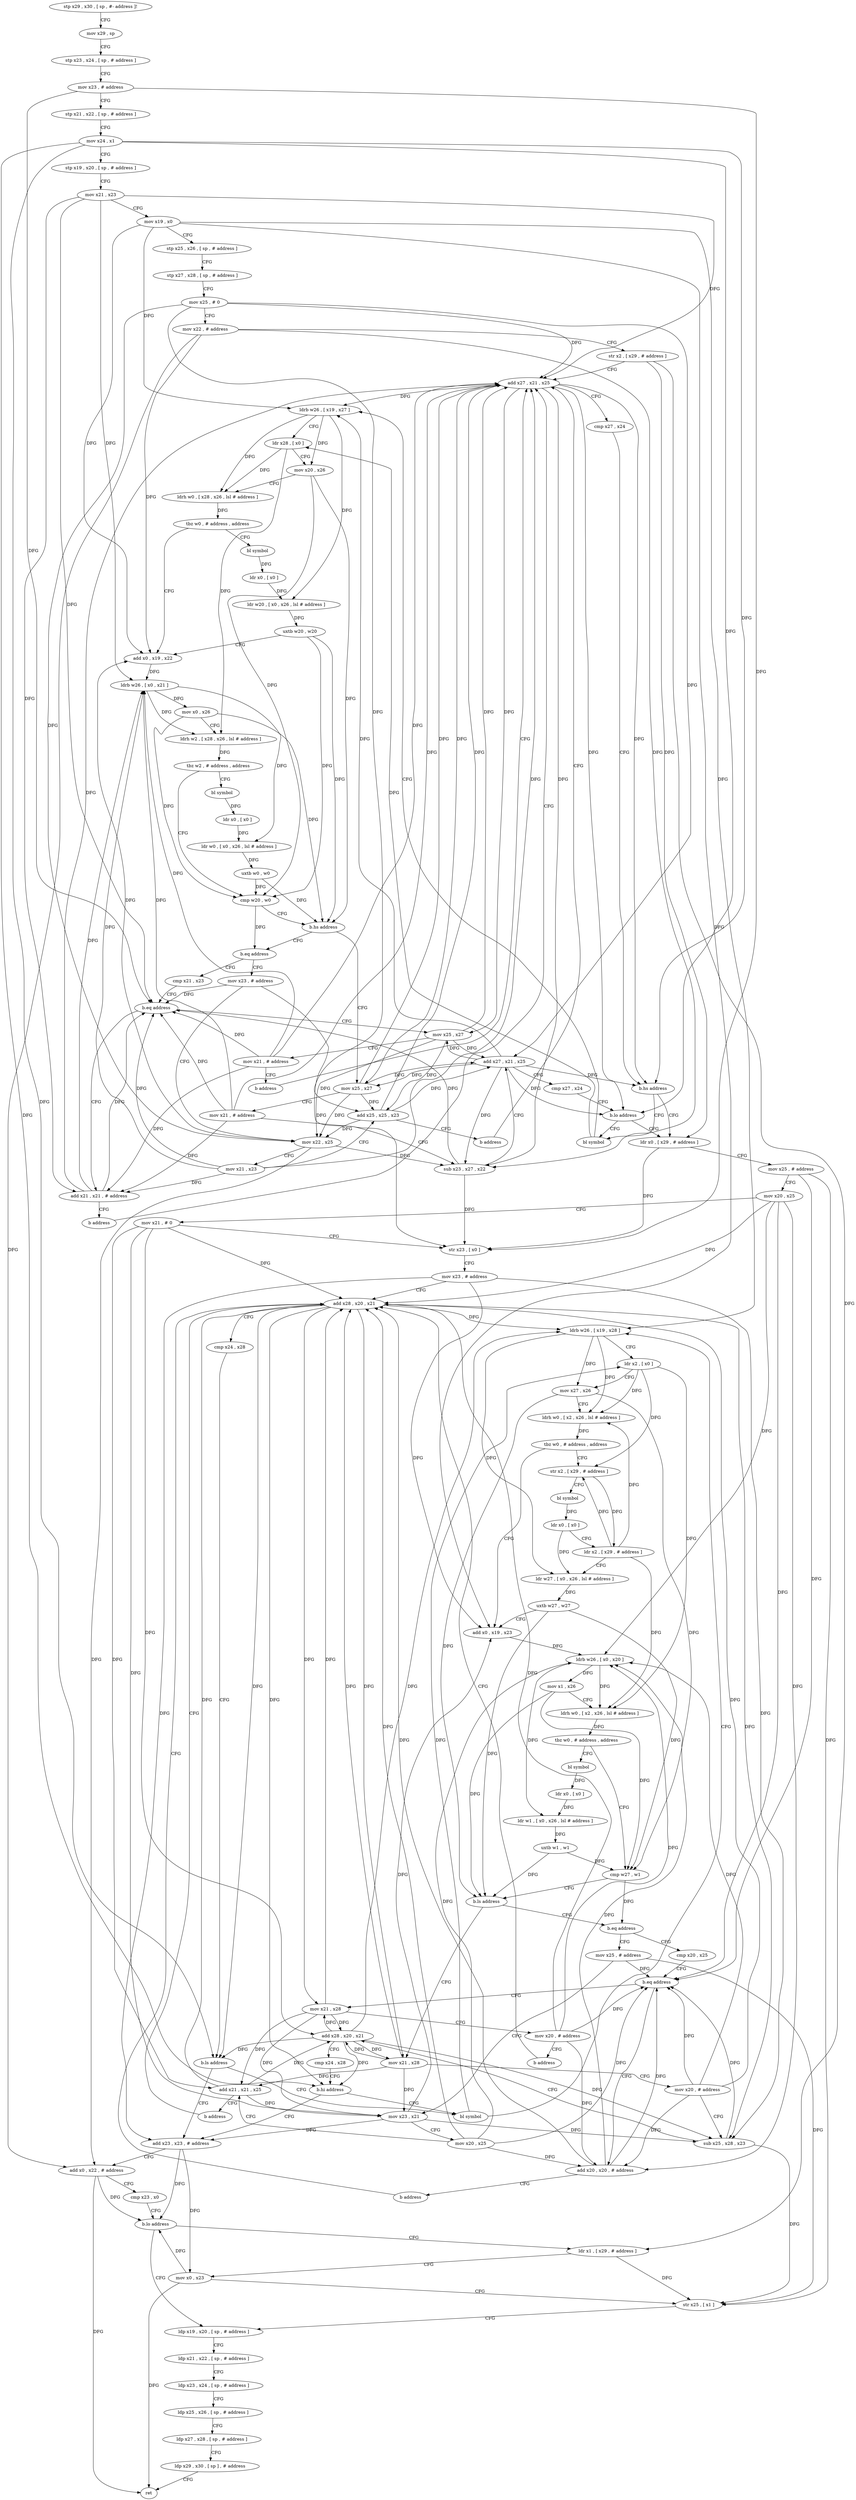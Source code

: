 digraph "func" {
"4340864" [label = "stp x29 , x30 , [ sp , #- address ]!" ]
"4340868" [label = "mov x29 , sp" ]
"4340872" [label = "stp x23 , x24 , [ sp , # address ]" ]
"4340876" [label = "mov x23 , # address" ]
"4340880" [label = "stp x21 , x22 , [ sp , # address ]" ]
"4340884" [label = "mov x24 , x1" ]
"4340888" [label = "stp x19 , x20 , [ sp , # address ]" ]
"4340892" [label = "mov x21 , x23" ]
"4340896" [label = "mov x19 , x0" ]
"4340900" [label = "stp x25 , x26 , [ sp , # address ]" ]
"4340904" [label = "stp x27 , x28 , [ sp , # address ]" ]
"4340908" [label = "mov x25 , # 0" ]
"4340912" [label = "mov x22 , # address" ]
"4340916" [label = "str x2 , [ x29 , # address ]" ]
"4340920" [label = "add x27 , x21 , x25" ]
"4341040" [label = "ldr x0 , [ x29 , # address ]" ]
"4341044" [label = "mov x25 , # address" ]
"4341048" [label = "mov x20 , x25" ]
"4341052" [label = "mov x21 , # 0" ]
"4341056" [label = "str x23 , [ x0 ]" ]
"4341060" [label = "mov x23 , # address" ]
"4341064" [label = "add x28 , x20 , x21" ]
"4340932" [label = "bl symbol" ]
"4340936" [label = "ldrb w26 , [ x19 , x27 ]" ]
"4340940" [label = "ldr x28 , [ x0 ]" ]
"4340944" [label = "mov x20 , x26" ]
"4340948" [label = "ldrh w0 , [ x28 , x26 , lsl # address ]" ]
"4340952" [label = "tbz w0 , # address , address" ]
"4340972" [label = "add x0 , x19 , x22" ]
"4340956" [label = "bl symbol" ]
"4341192" [label = "add x23 , x23 , # address" ]
"4341196" [label = "add x0 , x22 , # address" ]
"4341200" [label = "cmp x23 , x0" ]
"4341204" [label = "b.lo address" ]
"4341220" [label = "ldp x19 , x20 , [ sp , # address ]" ]
"4341208" [label = "ldr x1 , [ x29 , # address ]" ]
"4341076" [label = "bl symbol" ]
"4341080" [label = "ldrb w26 , [ x19 , x28 ]" ]
"4341084" [label = "ldr x2 , [ x0 ]" ]
"4341088" [label = "mov x27 , x26" ]
"4341092" [label = "ldrh w0 , [ x2 , x26 , lsl # address ]" ]
"4341096" [label = "tbz w0 , # address , address" ]
"4341124" [label = "add x0 , x19 , x23" ]
"4341100" [label = "str x2 , [ x29 , # address ]" ]
"4340976" [label = "ldrb w26 , [ x0 , x21 ]" ]
"4340980" [label = "mov x0 , x26" ]
"4340984" [label = "ldrh w2 , [ x28 , x26 , lsl # address ]" ]
"4340988" [label = "tbz w2 , # address , address" ]
"4341008" [label = "cmp w20 , w0" ]
"4340992" [label = "bl symbol" ]
"4340960" [label = "ldr x0 , [ x0 ]" ]
"4340964" [label = "ldr w20 , [ x0 , x26 , lsl # address ]" ]
"4340968" [label = "uxtb w20 , w20" ]
"4341224" [label = "ldp x21 , x22 , [ sp , # address ]" ]
"4341228" [label = "ldp x23 , x24 , [ sp , # address ]" ]
"4341232" [label = "ldp x25 , x26 , [ sp , # address ]" ]
"4341236" [label = "ldp x27 , x28 , [ sp , # address ]" ]
"4341240" [label = "ldp x29 , x30 , [ sp ] , # address" ]
"4341244" [label = "ret" ]
"4341212" [label = "mov x0 , x23" ]
"4341216" [label = "str x25 , [ x1 ]" ]
"4341128" [label = "ldrb w26 , [ x0 , x20 ]" ]
"4341132" [label = "mov x1 , x26" ]
"4341136" [label = "ldrh w0 , [ x2 , x26 , lsl # address ]" ]
"4341140" [label = "tbz w0 , # address , address" ]
"4341160" [label = "cmp w27 , w1" ]
"4341144" [label = "bl symbol" ]
"4341104" [label = "bl symbol" ]
"4341108" [label = "ldr x0 , [ x0 ]" ]
"4341112" [label = "ldr x2 , [ x29 , # address ]" ]
"4341116" [label = "ldr w27 , [ x0 , x26 , lsl # address ]" ]
"4341120" [label = "uxtb w27 , w27" ]
"4341012" [label = "b.hs address" ]
"4341272" [label = "b.eq address" ]
"4341016" [label = "mov x25 , x27" ]
"4340996" [label = "ldr x0 , [ x0 ]" ]
"4341000" [label = "ldr w0 , [ x0 , x26 , lsl # address ]" ]
"4341004" [label = "uxtb w0 , w0" ]
"4341164" [label = "b.ls address" ]
"4341248" [label = "b.eq address" ]
"4341168" [label = "mov x21 , x28" ]
"4341148" [label = "ldr x0 , [ x0 ]" ]
"4341152" [label = "ldr w1 , [ x0 , x26 , lsl # address ]" ]
"4341156" [label = "uxtb w1 , w1" ]
"4341312" [label = "cmp x21 , x23" ]
"4341276" [label = "mov x23 , # address" ]
"4341020" [label = "mov x21 , # address" ]
"4341024" [label = "sub x23 , x27 , x22" ]
"4341028" [label = "add x27 , x21 , x25" ]
"4341032" [label = "cmp x27 , x24" ]
"4341036" [label = "b.lo address" ]
"4341296" [label = "cmp x20 , x25" ]
"4341252" [label = "mov x25 , # address" ]
"4341172" [label = "mov x20 , # address" ]
"4341176" [label = "sub x25 , x28 , x23" ]
"4341180" [label = "add x28 , x20 , x21" ]
"4341184" [label = "cmp x24 , x28" ]
"4341188" [label = "b.hi address" ]
"4341316" [label = "b.eq address" ]
"4341344" [label = "mov x25 , x27" ]
"4341320" [label = "add x21 , x21 , # address" ]
"4341280" [label = "mov x22 , x25" ]
"4341284" [label = "mov x21 , x23" ]
"4341288" [label = "add x25 , x25 , x23" ]
"4341292" [label = "b address" ]
"4341300" [label = "b.eq address" ]
"4341328" [label = "mov x21 , x28" ]
"4341304" [label = "add x20 , x20 , # address" ]
"4341256" [label = "mov x23 , x21" ]
"4341260" [label = "mov x20 , x25" ]
"4341264" [label = "add x21 , x21 , x25" ]
"4341268" [label = "b address" ]
"4341348" [label = "mov x21 , # address" ]
"4341352" [label = "b address" ]
"4341324" [label = "b address" ]
"4340924" [label = "cmp x27 , x24" ]
"4340928" [label = "b.hs address" ]
"4341332" [label = "mov x20 , # address" ]
"4341336" [label = "b address" ]
"4341308" [label = "b address" ]
"4341068" [label = "cmp x24 , x28" ]
"4341072" [label = "b.ls address" ]
"4340864" -> "4340868" [ label = "CFG" ]
"4340868" -> "4340872" [ label = "CFG" ]
"4340872" -> "4340876" [ label = "CFG" ]
"4340876" -> "4340880" [ label = "CFG" ]
"4340876" -> "4341056" [ label = "DFG" ]
"4340876" -> "4341316" [ label = "DFG" ]
"4340880" -> "4340884" [ label = "CFG" ]
"4340884" -> "4340888" [ label = "CFG" ]
"4340884" -> "4340928" [ label = "DFG" ]
"4340884" -> "4341072" [ label = "DFG" ]
"4340884" -> "4341036" [ label = "DFG" ]
"4340884" -> "4341188" [ label = "DFG" ]
"4340888" -> "4340892" [ label = "CFG" ]
"4340892" -> "4340896" [ label = "CFG" ]
"4340892" -> "4340920" [ label = "DFG" ]
"4340892" -> "4340976" [ label = "DFG" ]
"4340892" -> "4341316" [ label = "DFG" ]
"4340892" -> "4341320" [ label = "DFG" ]
"4340896" -> "4340900" [ label = "CFG" ]
"4340896" -> "4340936" [ label = "DFG" ]
"4340896" -> "4340972" [ label = "DFG" ]
"4340896" -> "4341080" [ label = "DFG" ]
"4340896" -> "4341124" [ label = "DFG" ]
"4340900" -> "4340904" [ label = "CFG" ]
"4340904" -> "4340908" [ label = "CFG" ]
"4340908" -> "4340912" [ label = "CFG" ]
"4340908" -> "4340920" [ label = "DFG" ]
"4340908" -> "4341028" [ label = "DFG" ]
"4340908" -> "4341280" [ label = "DFG" ]
"4340908" -> "4341288" [ label = "DFG" ]
"4340912" -> "4340916" [ label = "CFG" ]
"4340912" -> "4340972" [ label = "DFG" ]
"4340912" -> "4341196" [ label = "DFG" ]
"4340912" -> "4341024" [ label = "DFG" ]
"4340916" -> "4340920" [ label = "CFG" ]
"4340916" -> "4341040" [ label = "DFG" ]
"4340916" -> "4341208" [ label = "DFG" ]
"4340920" -> "4340924" [ label = "CFG" ]
"4340920" -> "4340928" [ label = "DFG" ]
"4340920" -> "4340936" [ label = "DFG" ]
"4340920" -> "4341016" [ label = "DFG" ]
"4340920" -> "4341024" [ label = "DFG" ]
"4340920" -> "4341036" [ label = "DFG" ]
"4340920" -> "4341344" [ label = "DFG" ]
"4341040" -> "4341044" [ label = "CFG" ]
"4341040" -> "4341056" [ label = "DFG" ]
"4341044" -> "4341048" [ label = "CFG" ]
"4341044" -> "4341216" [ label = "DFG" ]
"4341044" -> "4341300" [ label = "DFG" ]
"4341048" -> "4341052" [ label = "CFG" ]
"4341048" -> "4341064" [ label = "DFG" ]
"4341048" -> "4341128" [ label = "DFG" ]
"4341048" -> "4341300" [ label = "DFG" ]
"4341048" -> "4341304" [ label = "DFG" ]
"4341052" -> "4341056" [ label = "CFG" ]
"4341052" -> "4341064" [ label = "DFG" ]
"4341052" -> "4341180" [ label = "DFG" ]
"4341052" -> "4341256" [ label = "DFG" ]
"4341052" -> "4341264" [ label = "DFG" ]
"4341056" -> "4341060" [ label = "CFG" ]
"4341060" -> "4341064" [ label = "CFG" ]
"4341060" -> "4341192" [ label = "DFG" ]
"4341060" -> "4341124" [ label = "DFG" ]
"4341060" -> "4341176" [ label = "DFG" ]
"4341064" -> "4341068" [ label = "CFG" ]
"4341064" -> "4341072" [ label = "DFG" ]
"4341064" -> "4341080" [ label = "DFG" ]
"4341064" -> "4341168" [ label = "DFG" ]
"4341064" -> "4341176" [ label = "DFG" ]
"4341064" -> "4341188" [ label = "DFG" ]
"4341064" -> "4341328" [ label = "DFG" ]
"4340932" -> "4340936" [ label = "CFG" ]
"4340932" -> "4340940" [ label = "DFG" ]
"4340936" -> "4340940" [ label = "CFG" ]
"4340936" -> "4340944" [ label = "DFG" ]
"4340936" -> "4340948" [ label = "DFG" ]
"4340936" -> "4340964" [ label = "DFG" ]
"4340940" -> "4340944" [ label = "CFG" ]
"4340940" -> "4340948" [ label = "DFG" ]
"4340940" -> "4340984" [ label = "DFG" ]
"4340944" -> "4340948" [ label = "CFG" ]
"4340944" -> "4341008" [ label = "DFG" ]
"4340944" -> "4341012" [ label = "DFG" ]
"4340948" -> "4340952" [ label = "DFG" ]
"4340952" -> "4340972" [ label = "CFG" ]
"4340952" -> "4340956" [ label = "CFG" ]
"4340972" -> "4340976" [ label = "DFG" ]
"4340956" -> "4340960" [ label = "DFG" ]
"4341192" -> "4341196" [ label = "CFG" ]
"4341192" -> "4341204" [ label = "DFG" ]
"4341192" -> "4341212" [ label = "DFG" ]
"4341196" -> "4341200" [ label = "CFG" ]
"4341196" -> "4341204" [ label = "DFG" ]
"4341196" -> "4341244" [ label = "DFG" ]
"4341200" -> "4341204" [ label = "CFG" ]
"4341204" -> "4341220" [ label = "CFG" ]
"4341204" -> "4341208" [ label = "CFG" ]
"4341220" -> "4341224" [ label = "CFG" ]
"4341208" -> "4341212" [ label = "CFG" ]
"4341208" -> "4341216" [ label = "DFG" ]
"4341076" -> "4341080" [ label = "CFG" ]
"4341076" -> "4341084" [ label = "DFG" ]
"4341080" -> "4341084" [ label = "CFG" ]
"4341080" -> "4341088" [ label = "DFG" ]
"4341080" -> "4341092" [ label = "DFG" ]
"4341080" -> "4341116" [ label = "DFG" ]
"4341084" -> "4341088" [ label = "CFG" ]
"4341084" -> "4341092" [ label = "DFG" ]
"4341084" -> "4341136" [ label = "DFG" ]
"4341084" -> "4341100" [ label = "DFG" ]
"4341088" -> "4341092" [ label = "CFG" ]
"4341088" -> "4341160" [ label = "DFG" ]
"4341088" -> "4341164" [ label = "DFG" ]
"4341092" -> "4341096" [ label = "DFG" ]
"4341096" -> "4341124" [ label = "CFG" ]
"4341096" -> "4341100" [ label = "CFG" ]
"4341124" -> "4341128" [ label = "DFG" ]
"4341100" -> "4341104" [ label = "CFG" ]
"4341100" -> "4341112" [ label = "DFG" ]
"4340976" -> "4340980" [ label = "DFG" ]
"4340976" -> "4340984" [ label = "DFG" ]
"4340976" -> "4341000" [ label = "DFG" ]
"4340980" -> "4340984" [ label = "CFG" ]
"4340980" -> "4341008" [ label = "DFG" ]
"4340980" -> "4341012" [ label = "DFG" ]
"4340984" -> "4340988" [ label = "DFG" ]
"4340988" -> "4341008" [ label = "CFG" ]
"4340988" -> "4340992" [ label = "CFG" ]
"4341008" -> "4341012" [ label = "CFG" ]
"4341008" -> "4341272" [ label = "DFG" ]
"4340992" -> "4340996" [ label = "DFG" ]
"4340960" -> "4340964" [ label = "DFG" ]
"4340964" -> "4340968" [ label = "DFG" ]
"4340968" -> "4340972" [ label = "CFG" ]
"4340968" -> "4341008" [ label = "DFG" ]
"4340968" -> "4341012" [ label = "DFG" ]
"4341224" -> "4341228" [ label = "CFG" ]
"4341228" -> "4341232" [ label = "CFG" ]
"4341232" -> "4341236" [ label = "CFG" ]
"4341236" -> "4341240" [ label = "CFG" ]
"4341240" -> "4341244" [ label = "CFG" ]
"4341212" -> "4341216" [ label = "CFG" ]
"4341212" -> "4341204" [ label = "DFG" ]
"4341212" -> "4341244" [ label = "DFG" ]
"4341216" -> "4341220" [ label = "CFG" ]
"4341128" -> "4341132" [ label = "DFG" ]
"4341128" -> "4341136" [ label = "DFG" ]
"4341128" -> "4341152" [ label = "DFG" ]
"4341132" -> "4341136" [ label = "CFG" ]
"4341132" -> "4341160" [ label = "DFG" ]
"4341132" -> "4341164" [ label = "DFG" ]
"4341136" -> "4341140" [ label = "DFG" ]
"4341140" -> "4341160" [ label = "CFG" ]
"4341140" -> "4341144" [ label = "CFG" ]
"4341160" -> "4341164" [ label = "CFG" ]
"4341160" -> "4341248" [ label = "DFG" ]
"4341144" -> "4341148" [ label = "DFG" ]
"4341104" -> "4341108" [ label = "DFG" ]
"4341108" -> "4341112" [ label = "CFG" ]
"4341108" -> "4341116" [ label = "DFG" ]
"4341112" -> "4341116" [ label = "CFG" ]
"4341112" -> "4341100" [ label = "DFG" ]
"4341112" -> "4341092" [ label = "DFG" ]
"4341112" -> "4341136" [ label = "DFG" ]
"4341116" -> "4341120" [ label = "DFG" ]
"4341120" -> "4341124" [ label = "CFG" ]
"4341120" -> "4341160" [ label = "DFG" ]
"4341120" -> "4341164" [ label = "DFG" ]
"4341012" -> "4341272" [ label = "CFG" ]
"4341012" -> "4341016" [ label = "CFG" ]
"4341272" -> "4341312" [ label = "CFG" ]
"4341272" -> "4341276" [ label = "CFG" ]
"4341016" -> "4341020" [ label = "CFG" ]
"4341016" -> "4340920" [ label = "DFG" ]
"4341016" -> "4341028" [ label = "DFG" ]
"4341016" -> "4341280" [ label = "DFG" ]
"4341016" -> "4341288" [ label = "DFG" ]
"4340996" -> "4341000" [ label = "DFG" ]
"4341000" -> "4341004" [ label = "DFG" ]
"4341004" -> "4341008" [ label = "DFG" ]
"4341004" -> "4341012" [ label = "DFG" ]
"4341164" -> "4341248" [ label = "CFG" ]
"4341164" -> "4341168" [ label = "CFG" ]
"4341248" -> "4341296" [ label = "CFG" ]
"4341248" -> "4341252" [ label = "CFG" ]
"4341168" -> "4341172" [ label = "CFG" ]
"4341168" -> "4341064" [ label = "DFG" ]
"4341168" -> "4341180" [ label = "DFG" ]
"4341168" -> "4341256" [ label = "DFG" ]
"4341168" -> "4341264" [ label = "DFG" ]
"4341148" -> "4341152" [ label = "DFG" ]
"4341152" -> "4341156" [ label = "DFG" ]
"4341156" -> "4341160" [ label = "DFG" ]
"4341156" -> "4341164" [ label = "DFG" ]
"4341312" -> "4341316" [ label = "CFG" ]
"4341276" -> "4341280" [ label = "CFG" ]
"4341276" -> "4341056" [ label = "DFG" ]
"4341276" -> "4341316" [ label = "DFG" ]
"4341020" -> "4341024" [ label = "CFG" ]
"4341020" -> "4340976" [ label = "DFG" ]
"4341020" -> "4340920" [ label = "DFG" ]
"4341020" -> "4341316" [ label = "DFG" ]
"4341020" -> "4341320" [ label = "DFG" ]
"4341024" -> "4341028" [ label = "CFG" ]
"4341024" -> "4341056" [ label = "DFG" ]
"4341024" -> "4341316" [ label = "DFG" ]
"4341028" -> "4341032" [ label = "CFG" ]
"4341028" -> "4340936" [ label = "DFG" ]
"4341028" -> "4341016" [ label = "DFG" ]
"4341028" -> "4340928" [ label = "DFG" ]
"4341028" -> "4341024" [ label = "DFG" ]
"4341028" -> "4341036" [ label = "DFG" ]
"4341028" -> "4341344" [ label = "DFG" ]
"4341032" -> "4341036" [ label = "CFG" ]
"4341036" -> "4340932" [ label = "CFG" ]
"4341036" -> "4341040" [ label = "CFG" ]
"4341296" -> "4341300" [ label = "CFG" ]
"4341252" -> "4341256" [ label = "CFG" ]
"4341252" -> "4341216" [ label = "DFG" ]
"4341252" -> "4341300" [ label = "DFG" ]
"4341172" -> "4341176" [ label = "CFG" ]
"4341172" -> "4341128" [ label = "DFG" ]
"4341172" -> "4341064" [ label = "DFG" ]
"4341172" -> "4341300" [ label = "DFG" ]
"4341172" -> "4341304" [ label = "DFG" ]
"4341176" -> "4341180" [ label = "CFG" ]
"4341176" -> "4341216" [ label = "DFG" ]
"4341176" -> "4341300" [ label = "DFG" ]
"4341180" -> "4341184" [ label = "CFG" ]
"4341180" -> "4341072" [ label = "DFG" ]
"4341180" -> "4341080" [ label = "DFG" ]
"4341180" -> "4341168" [ label = "DFG" ]
"4341180" -> "4341176" [ label = "DFG" ]
"4341180" -> "4341188" [ label = "DFG" ]
"4341180" -> "4341328" [ label = "DFG" ]
"4341184" -> "4341188" [ label = "CFG" ]
"4341188" -> "4341076" [ label = "CFG" ]
"4341188" -> "4341192" [ label = "CFG" ]
"4341316" -> "4341344" [ label = "CFG" ]
"4341316" -> "4341320" [ label = "CFG" ]
"4341344" -> "4341348" [ label = "CFG" ]
"4341344" -> "4340920" [ label = "DFG" ]
"4341344" -> "4341028" [ label = "DFG" ]
"4341344" -> "4341280" [ label = "DFG" ]
"4341344" -> "4341288" [ label = "DFG" ]
"4341320" -> "4341324" [ label = "CFG" ]
"4341320" -> "4340976" [ label = "DFG" ]
"4341320" -> "4340920" [ label = "DFG" ]
"4341320" -> "4341316" [ label = "DFG" ]
"4341280" -> "4341284" [ label = "CFG" ]
"4341280" -> "4340972" [ label = "DFG" ]
"4341280" -> "4341196" [ label = "DFG" ]
"4341280" -> "4341024" [ label = "DFG" ]
"4341284" -> "4341288" [ label = "CFG" ]
"4341284" -> "4340976" [ label = "DFG" ]
"4341284" -> "4340920" [ label = "DFG" ]
"4341284" -> "4341316" [ label = "DFG" ]
"4341284" -> "4341320" [ label = "DFG" ]
"4341288" -> "4341292" [ label = "CFG" ]
"4341288" -> "4340920" [ label = "DFG" ]
"4341288" -> "4341028" [ label = "DFG" ]
"4341288" -> "4341280" [ label = "DFG" ]
"4341292" -> "4340920" [ label = "CFG" ]
"4341300" -> "4341328" [ label = "CFG" ]
"4341300" -> "4341304" [ label = "CFG" ]
"4341328" -> "4341332" [ label = "CFG" ]
"4341328" -> "4341064" [ label = "DFG" ]
"4341328" -> "4341180" [ label = "DFG" ]
"4341328" -> "4341256" [ label = "DFG" ]
"4341328" -> "4341264" [ label = "DFG" ]
"4341304" -> "4341308" [ label = "CFG" ]
"4341304" -> "4341128" [ label = "DFG" ]
"4341304" -> "4341064" [ label = "DFG" ]
"4341304" -> "4341300" [ label = "DFG" ]
"4341256" -> "4341260" [ label = "CFG" ]
"4341256" -> "4341192" [ label = "DFG" ]
"4341256" -> "4341124" [ label = "DFG" ]
"4341256" -> "4341176" [ label = "DFG" ]
"4341260" -> "4341264" [ label = "CFG" ]
"4341260" -> "4341128" [ label = "DFG" ]
"4341260" -> "4341064" [ label = "DFG" ]
"4341260" -> "4341300" [ label = "DFG" ]
"4341260" -> "4341304" [ label = "DFG" ]
"4341264" -> "4341268" [ label = "CFG" ]
"4341264" -> "4341064" [ label = "DFG" ]
"4341264" -> "4341180" [ label = "DFG" ]
"4341264" -> "4341256" [ label = "DFG" ]
"4341268" -> "4341064" [ label = "CFG" ]
"4341348" -> "4341352" [ label = "CFG" ]
"4341348" -> "4340976" [ label = "DFG" ]
"4341348" -> "4340920" [ label = "DFG" ]
"4341348" -> "4341316" [ label = "DFG" ]
"4341348" -> "4341320" [ label = "DFG" ]
"4341352" -> "4340920" [ label = "CFG" ]
"4341324" -> "4340920" [ label = "CFG" ]
"4340924" -> "4340928" [ label = "CFG" ]
"4340928" -> "4341040" [ label = "CFG" ]
"4340928" -> "4340932" [ label = "CFG" ]
"4341332" -> "4341336" [ label = "CFG" ]
"4341332" -> "4341128" [ label = "DFG" ]
"4341332" -> "4341064" [ label = "DFG" ]
"4341332" -> "4341300" [ label = "DFG" ]
"4341332" -> "4341304" [ label = "DFG" ]
"4341336" -> "4341064" [ label = "CFG" ]
"4341308" -> "4341064" [ label = "CFG" ]
"4341068" -> "4341072" [ label = "CFG" ]
"4341072" -> "4341192" [ label = "CFG" ]
"4341072" -> "4341076" [ label = "CFG" ]
}
